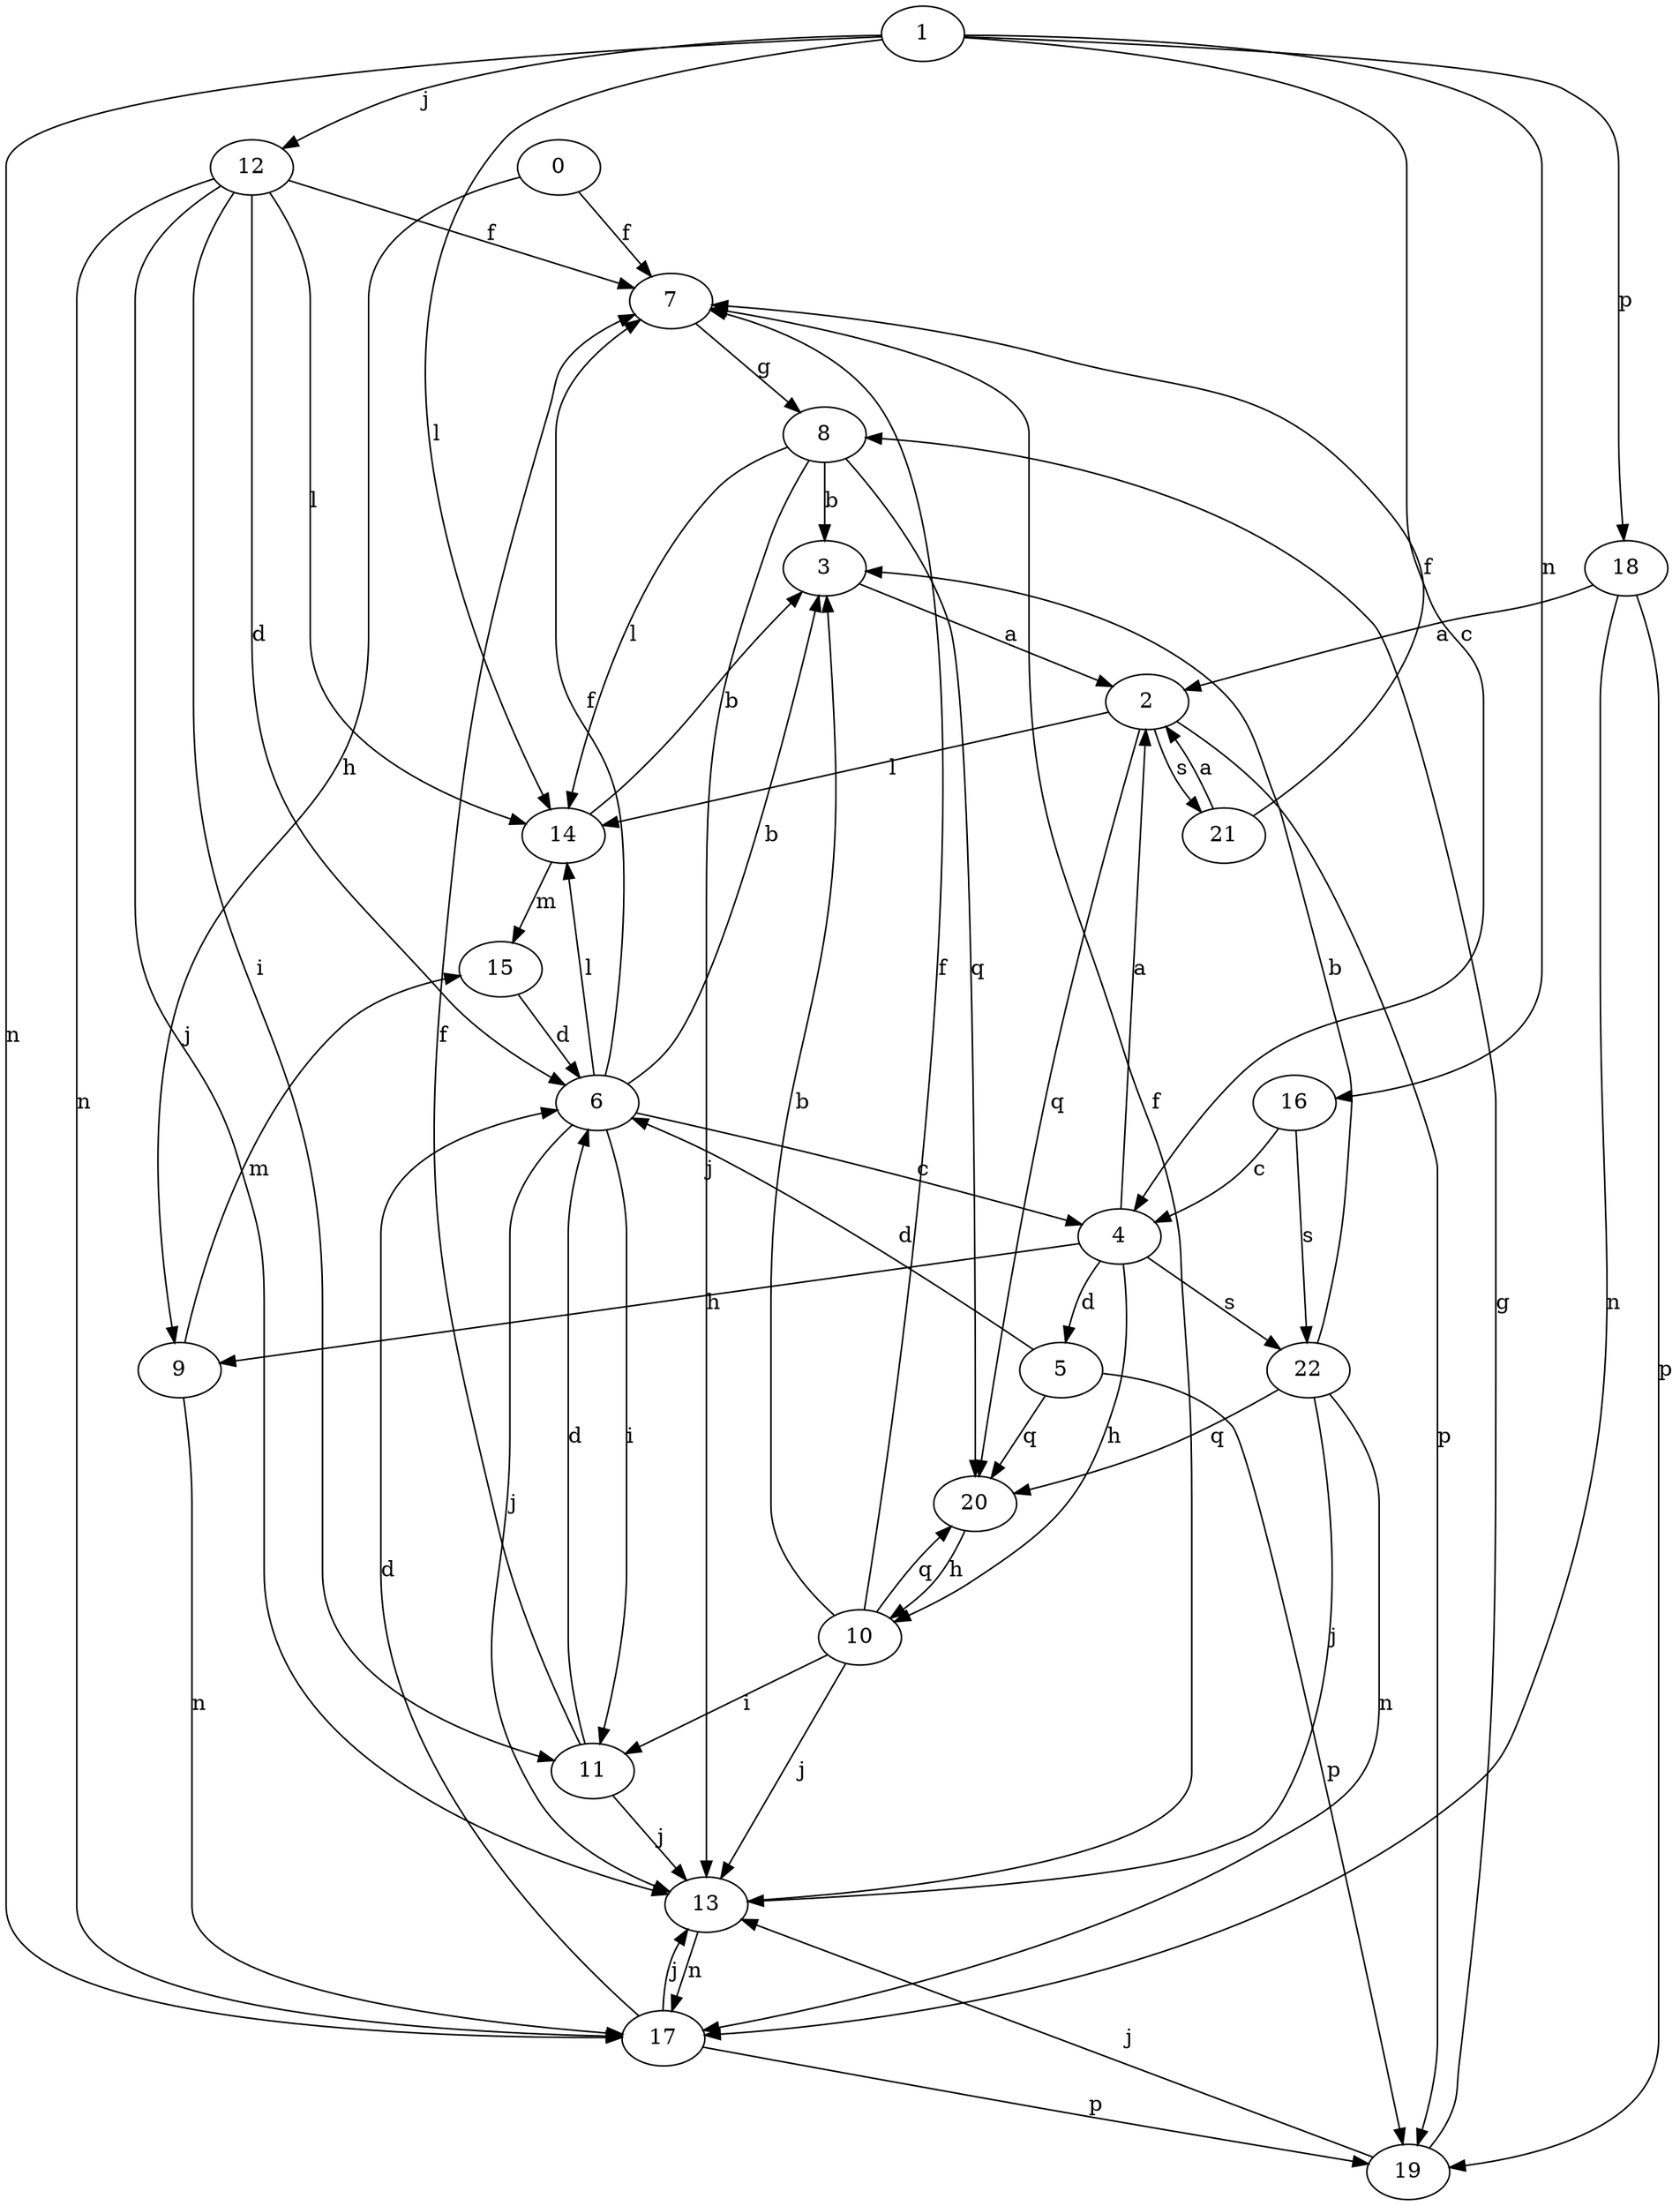 strict digraph  {
0;
2;
3;
4;
5;
6;
7;
8;
9;
10;
11;
12;
13;
14;
15;
16;
17;
18;
19;
20;
21;
22;
1;
0 -> 7  [label=f];
0 -> 9  [label=h];
2 -> 14  [label=l];
2 -> 19  [label=p];
2 -> 20  [label=q];
2 -> 21  [label=s];
3 -> 2  [label=a];
4 -> 2  [label=a];
4 -> 5  [label=d];
4 -> 9  [label=h];
4 -> 10  [label=h];
4 -> 22  [label=s];
5 -> 6  [label=d];
5 -> 19  [label=p];
5 -> 20  [label=q];
6 -> 3  [label=b];
6 -> 4  [label=c];
6 -> 7  [label=f];
6 -> 11  [label=i];
6 -> 13  [label=j];
6 -> 14  [label=l];
7 -> 8  [label=g];
8 -> 3  [label=b];
8 -> 13  [label=j];
8 -> 14  [label=l];
8 -> 20  [label=q];
9 -> 15  [label=m];
9 -> 17  [label=n];
10 -> 3  [label=b];
10 -> 7  [label=f];
10 -> 11  [label=i];
10 -> 13  [label=j];
10 -> 20  [label=q];
11 -> 6  [label=d];
11 -> 7  [label=f];
11 -> 13  [label=j];
12 -> 6  [label=d];
12 -> 7  [label=f];
12 -> 11  [label=i];
12 -> 13  [label=j];
12 -> 14  [label=l];
12 -> 17  [label=n];
13 -> 7  [label=f];
13 -> 17  [label=n];
14 -> 3  [label=b];
14 -> 15  [label=m];
15 -> 6  [label=d];
16 -> 4  [label=c];
16 -> 22  [label=s];
17 -> 6  [label=d];
17 -> 13  [label=j];
17 -> 19  [label=p];
18 -> 2  [label=a];
18 -> 17  [label=n];
18 -> 19  [label=p];
19 -> 8  [label=g];
19 -> 13  [label=j];
20 -> 10  [label=h];
21 -> 2  [label=a];
21 -> 7  [label=f];
22 -> 3  [label=b];
22 -> 13  [label=j];
22 -> 17  [label=n];
22 -> 20  [label=q];
1 -> 4  [label=c];
1 -> 12  [label=j];
1 -> 14  [label=l];
1 -> 16  [label=n];
1 -> 17  [label=n];
1 -> 18  [label=p];
}
